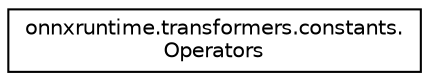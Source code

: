 digraph "Graphical Class Hierarchy"
{
 // LATEX_PDF_SIZE
  edge [fontname="Helvetica",fontsize="10",labelfontname="Helvetica",labelfontsize="10"];
  node [fontname="Helvetica",fontsize="10",shape=record];
  rankdir="LR";
  Node0 [label="onnxruntime.transformers.constants.\lOperators",height=0.2,width=0.4,color="black", fillcolor="white", style="filled",URL="$classonnxruntime_1_1transformers_1_1constants_1_1Operators.html",tooltip=" "];
}

